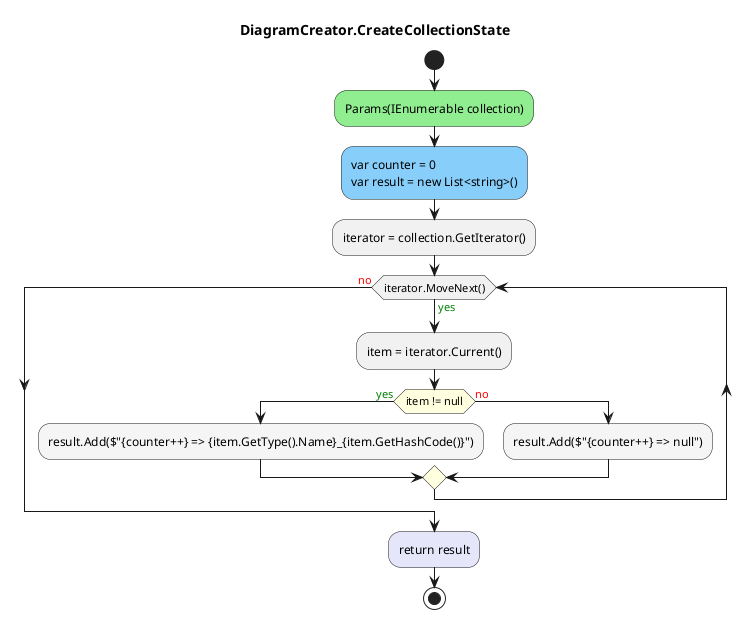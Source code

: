 @startuml DiagramCreator.CreateCollectionState
title DiagramCreator.CreateCollectionState
start
#LightGreen:Params(IEnumerable collection);
#LightSkyBlue:var counter = 0\nvar result = new List<string>();
:iterator = collection.GetIterator();
while (iterator.MoveNext()) is (<color:green>yes)
  :item = iterator.Current();
    #LightYellow:if (item != null) then (<color:green>yes)
      #WhiteSmoke:result.Add($"{counter++} => {item.GetType().Name}_{item.GetHashCode()}");
      else (<color:red>no)
        #WhiteSmoke:result.Add($"{counter++} => null");
    endif
endwhile (<color:red>no)
#Lavender:return result;
stop
@enduml
